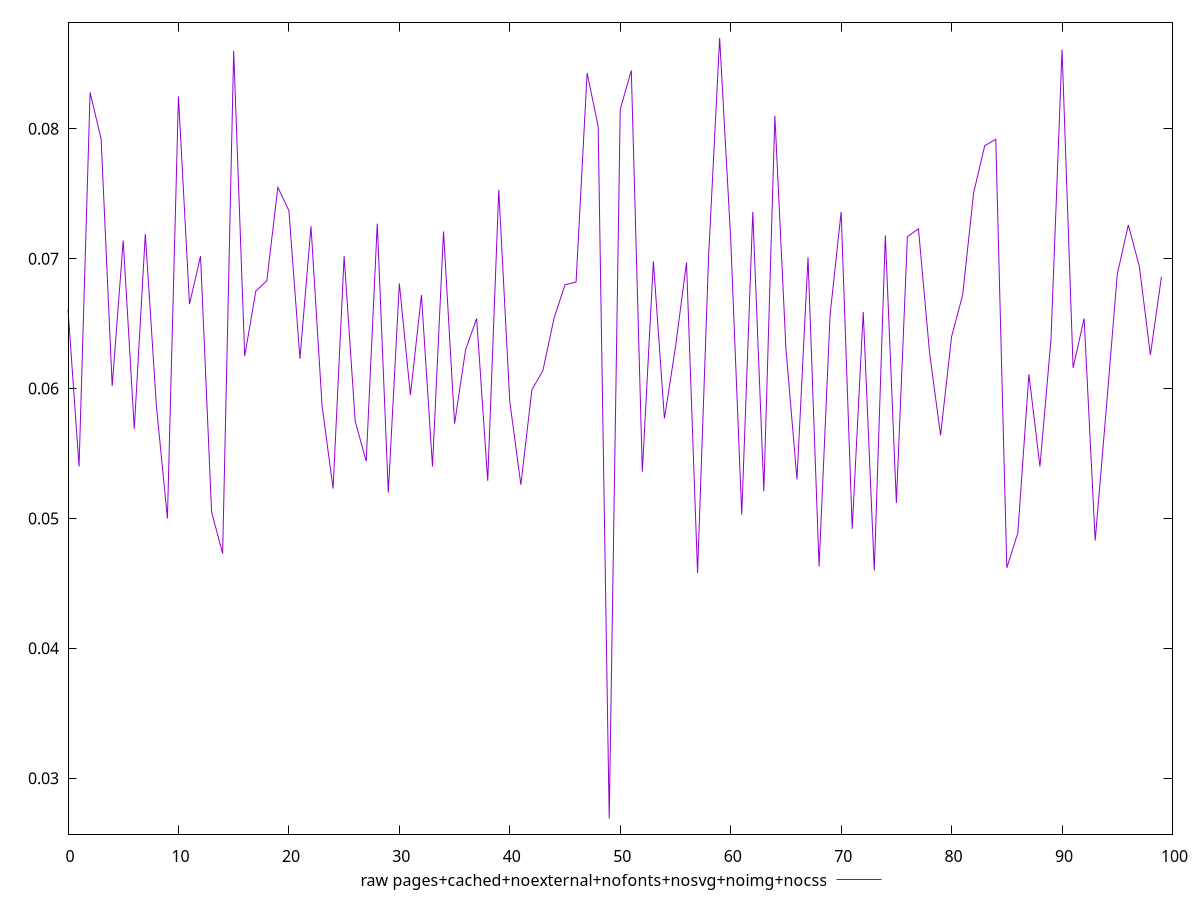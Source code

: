 $_rawPagesCachedNoexternalNofontsNosvgNoimgNocss <<EOF
0.0661
0.054000000000000006
0.08279999999999998
0.0792
0.0602
0.07139999999999999
0.05689999999999999
0.07189999999999999
0.058699999999999995
0.04999999999999999
0.08249999999999999
0.0665
0.0702
0.050499999999999996
0.047299999999999995
0.086
0.0625
0.0675
0.0683
0.0755
0.0737
0.062299999999999994
0.0725
0.058699999999999995
0.0523
0.0702
0.057499999999999996
0.054400000000000004
0.07269999999999999
0.052
0.0681
0.0595
0.0672
0.054000000000000006
0.0721
0.05729999999999999
0.063
0.0654
0.0529
0.07529999999999999
0.059
0.052599999999999994
0.059899999999999995
0.061399999999999996
0.0654
0.068
0.06820000000000001
0.08429999999999999
0.08020000000000001
0.0269
0.0815
0.0845
0.0536
0.0698
0.057699999999999994
0.06319999999999999
0.06969999999999998
0.0458
0.0702
0.087
0.0715
0.0503
0.0736
0.05210000000000001
0.081
0.0631
0.053
0.0701
0.0463
0.0657
0.0736
0.04920000000000001
0.0659
0.04600000000000001
0.07179999999999999
0.051199999999999996
0.0717
0.07229999999999999
0.0628
0.05639999999999999
0.064
0.0672
0.0751
0.0787
0.0792
0.0462
0.0489
0.061099999999999995
0.054000000000000006
0.0638
0.0861
0.0616
0.0654
0.04830000000000001
0.058399999999999994
0.06879999999999999
0.0726
0.06939999999999999
0.0626
0.06860000000000001
EOF
set key outside below
set terminal pngcairo
set output "report_00006_2020-11-02T20-21-41.718Z/network-rtt/pages+cached+noexternal+nofonts+nosvg+noimg+nocss//raw.png"
set yrange [0.025698:0.08820199999999999]
plot $_rawPagesCachedNoexternalNofontsNosvgNoimgNocss title "raw pages+cached+noexternal+nofonts+nosvg+noimg+nocss" with line ,